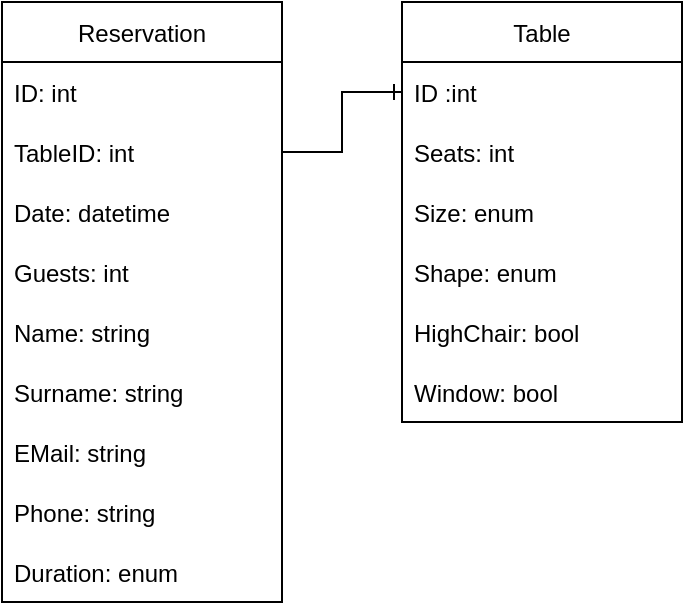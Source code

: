 <mxfile version="15.5.0"><diagram id="d6wBPBA45m_f7Brvigm4" name="Page-1"><mxGraphModel dx="422" dy="761" grid="1" gridSize="10" guides="1" tooltips="1" connect="1" arrows="1" fold="1" page="1" pageScale="1" pageWidth="827" pageHeight="1169" math="0" shadow="0"><root><mxCell id="0"/><mxCell id="1" parent="0"/><mxCell id="1c1CbjqLNm8ZIQs8Oqbs-1" value="Table" style="swimlane;fontStyle=0;childLayout=stackLayout;horizontal=1;startSize=30;horizontalStack=0;resizeParent=1;resizeParentMax=0;resizeLast=0;collapsible=1;marginBottom=0;" vertex="1" parent="1"><mxGeometry x="300" y="40" width="140" height="210" as="geometry"/></mxCell><mxCell id="1c1CbjqLNm8ZIQs8Oqbs-2" value="ID :int" style="text;strokeColor=none;fillColor=none;align=left;verticalAlign=middle;spacingLeft=4;spacingRight=4;overflow=hidden;points=[[0,0.5],[1,0.5]];portConstraint=eastwest;rotatable=0;" vertex="1" parent="1c1CbjqLNm8ZIQs8Oqbs-1"><mxGeometry y="30" width="140" height="30" as="geometry"/></mxCell><mxCell id="1c1CbjqLNm8ZIQs8Oqbs-4" value="Seats: int" style="text;strokeColor=none;fillColor=none;align=left;verticalAlign=middle;spacingLeft=4;spacingRight=4;overflow=hidden;points=[[0,0.5],[1,0.5]];portConstraint=eastwest;rotatable=0;" vertex="1" parent="1c1CbjqLNm8ZIQs8Oqbs-1"><mxGeometry y="60" width="140" height="30" as="geometry"/></mxCell><mxCell id="1c1CbjqLNm8ZIQs8Oqbs-5" value="Size: enum" style="text;strokeColor=none;fillColor=none;align=left;verticalAlign=middle;spacingLeft=4;spacingRight=4;overflow=hidden;points=[[0,0.5],[1,0.5]];portConstraint=eastwest;rotatable=0;" vertex="1" parent="1c1CbjqLNm8ZIQs8Oqbs-1"><mxGeometry y="90" width="140" height="30" as="geometry"/></mxCell><mxCell id="1c1CbjqLNm8ZIQs8Oqbs-11" value="Shape: enum" style="text;strokeColor=none;fillColor=none;align=left;verticalAlign=middle;spacingLeft=4;spacingRight=4;overflow=hidden;points=[[0,0.5],[1,0.5]];portConstraint=eastwest;rotatable=0;" vertex="1" parent="1c1CbjqLNm8ZIQs8Oqbs-1"><mxGeometry y="120" width="140" height="30" as="geometry"/></mxCell><mxCell id="1c1CbjqLNm8ZIQs8Oqbs-12" value="HighChair: bool" style="text;strokeColor=none;fillColor=none;align=left;verticalAlign=middle;spacingLeft=4;spacingRight=4;overflow=hidden;points=[[0,0.5],[1,0.5]];portConstraint=eastwest;rotatable=0;" vertex="1" parent="1c1CbjqLNm8ZIQs8Oqbs-1"><mxGeometry y="150" width="140" height="30" as="geometry"/></mxCell><mxCell id="1c1CbjqLNm8ZIQs8Oqbs-13" value="Window: bool" style="text;strokeColor=none;fillColor=none;align=left;verticalAlign=middle;spacingLeft=4;spacingRight=4;overflow=hidden;points=[[0,0.5],[1,0.5]];portConstraint=eastwest;rotatable=0;" vertex="1" parent="1c1CbjqLNm8ZIQs8Oqbs-1"><mxGeometry y="180" width="140" height="30" as="geometry"/></mxCell><mxCell id="1c1CbjqLNm8ZIQs8Oqbs-15" value="Reservation" style="swimlane;fontStyle=0;childLayout=stackLayout;horizontal=1;startSize=30;horizontalStack=0;resizeParent=1;resizeParentMax=0;resizeLast=0;collapsible=1;marginBottom=0;" vertex="1" parent="1"><mxGeometry x="100" y="40" width="140" height="300" as="geometry"/></mxCell><mxCell id="1c1CbjqLNm8ZIQs8Oqbs-16" value="ID: int" style="text;strokeColor=none;fillColor=none;align=left;verticalAlign=middle;spacingLeft=4;spacingRight=4;overflow=hidden;points=[[0,0.5],[1,0.5]];portConstraint=eastwest;rotatable=0;" vertex="1" parent="1c1CbjqLNm8ZIQs8Oqbs-15"><mxGeometry y="30" width="140" height="30" as="geometry"/></mxCell><mxCell id="1c1CbjqLNm8ZIQs8Oqbs-17" value="TableID: int" style="text;strokeColor=none;fillColor=none;align=left;verticalAlign=middle;spacingLeft=4;spacingRight=4;overflow=hidden;points=[[0,0.5],[1,0.5]];portConstraint=eastwest;rotatable=0;" vertex="1" parent="1c1CbjqLNm8ZIQs8Oqbs-15"><mxGeometry y="60" width="140" height="30" as="geometry"/></mxCell><mxCell id="1c1CbjqLNm8ZIQs8Oqbs-18" value="Date: datetime" style="text;strokeColor=none;fillColor=none;align=left;verticalAlign=middle;spacingLeft=4;spacingRight=4;overflow=hidden;points=[[0,0.5],[1,0.5]];portConstraint=eastwest;rotatable=0;" vertex="1" parent="1c1CbjqLNm8ZIQs8Oqbs-15"><mxGeometry y="90" width="140" height="30" as="geometry"/></mxCell><mxCell id="1c1CbjqLNm8ZIQs8Oqbs-19" value="Guests: int" style="text;strokeColor=none;fillColor=none;align=left;verticalAlign=middle;spacingLeft=4;spacingRight=4;overflow=hidden;points=[[0,0.5],[1,0.5]];portConstraint=eastwest;rotatable=0;" vertex="1" parent="1c1CbjqLNm8ZIQs8Oqbs-15"><mxGeometry y="120" width="140" height="30" as="geometry"/></mxCell><mxCell id="1c1CbjqLNm8ZIQs8Oqbs-21" value="Name: string" style="text;strokeColor=none;fillColor=none;align=left;verticalAlign=middle;spacingLeft=4;spacingRight=4;overflow=hidden;points=[[0,0.5],[1,0.5]];portConstraint=eastwest;rotatable=0;" vertex="1" parent="1c1CbjqLNm8ZIQs8Oqbs-15"><mxGeometry y="150" width="140" height="30" as="geometry"/></mxCell><mxCell id="1c1CbjqLNm8ZIQs8Oqbs-22" value="Surname: string" style="text;strokeColor=none;fillColor=none;align=left;verticalAlign=middle;spacingLeft=4;spacingRight=4;overflow=hidden;points=[[0,0.5],[1,0.5]];portConstraint=eastwest;rotatable=0;" vertex="1" parent="1c1CbjqLNm8ZIQs8Oqbs-15"><mxGeometry y="180" width="140" height="30" as="geometry"/></mxCell><mxCell id="1c1CbjqLNm8ZIQs8Oqbs-23" value="EMail: string" style="text;strokeColor=none;fillColor=none;align=left;verticalAlign=middle;spacingLeft=4;spacingRight=4;overflow=hidden;points=[[0,0.5],[1,0.5]];portConstraint=eastwest;rotatable=0;" vertex="1" parent="1c1CbjqLNm8ZIQs8Oqbs-15"><mxGeometry y="210" width="140" height="30" as="geometry"/></mxCell><mxCell id="1c1CbjqLNm8ZIQs8Oqbs-24" value="Phone: string" style="text;strokeColor=none;fillColor=none;align=left;verticalAlign=middle;spacingLeft=4;spacingRight=4;overflow=hidden;points=[[0,0.5],[1,0.5]];portConstraint=eastwest;rotatable=0;" vertex="1" parent="1c1CbjqLNm8ZIQs8Oqbs-15"><mxGeometry y="240" width="140" height="30" as="geometry"/></mxCell><mxCell id="1c1CbjqLNm8ZIQs8Oqbs-25" value="Duration: enum" style="text;strokeColor=none;fillColor=none;align=left;verticalAlign=middle;spacingLeft=4;spacingRight=4;overflow=hidden;points=[[0,0.5],[1,0.5]];portConstraint=eastwest;rotatable=0;" vertex="1" parent="1c1CbjqLNm8ZIQs8Oqbs-15"><mxGeometry y="270" width="140" height="30" as="geometry"/></mxCell><mxCell id="1c1CbjqLNm8ZIQs8Oqbs-28" value="" style="edgeStyle=entityRelationEdgeStyle;fontSize=12;html=1;endArrow=ERone;endFill=1;rounded=0;entryX=0;entryY=0.5;entryDx=0;entryDy=0;exitX=1;exitY=0.5;exitDx=0;exitDy=0;" edge="1" parent="1" source="1c1CbjqLNm8ZIQs8Oqbs-17" target="1c1CbjqLNm8ZIQs8Oqbs-2"><mxGeometry width="100" height="100" relative="1" as="geometry"><mxPoint x="230" y="480" as="sourcePoint"/><mxPoint x="330" y="380" as="targetPoint"/></mxGeometry></mxCell></root></mxGraphModel></diagram></mxfile>